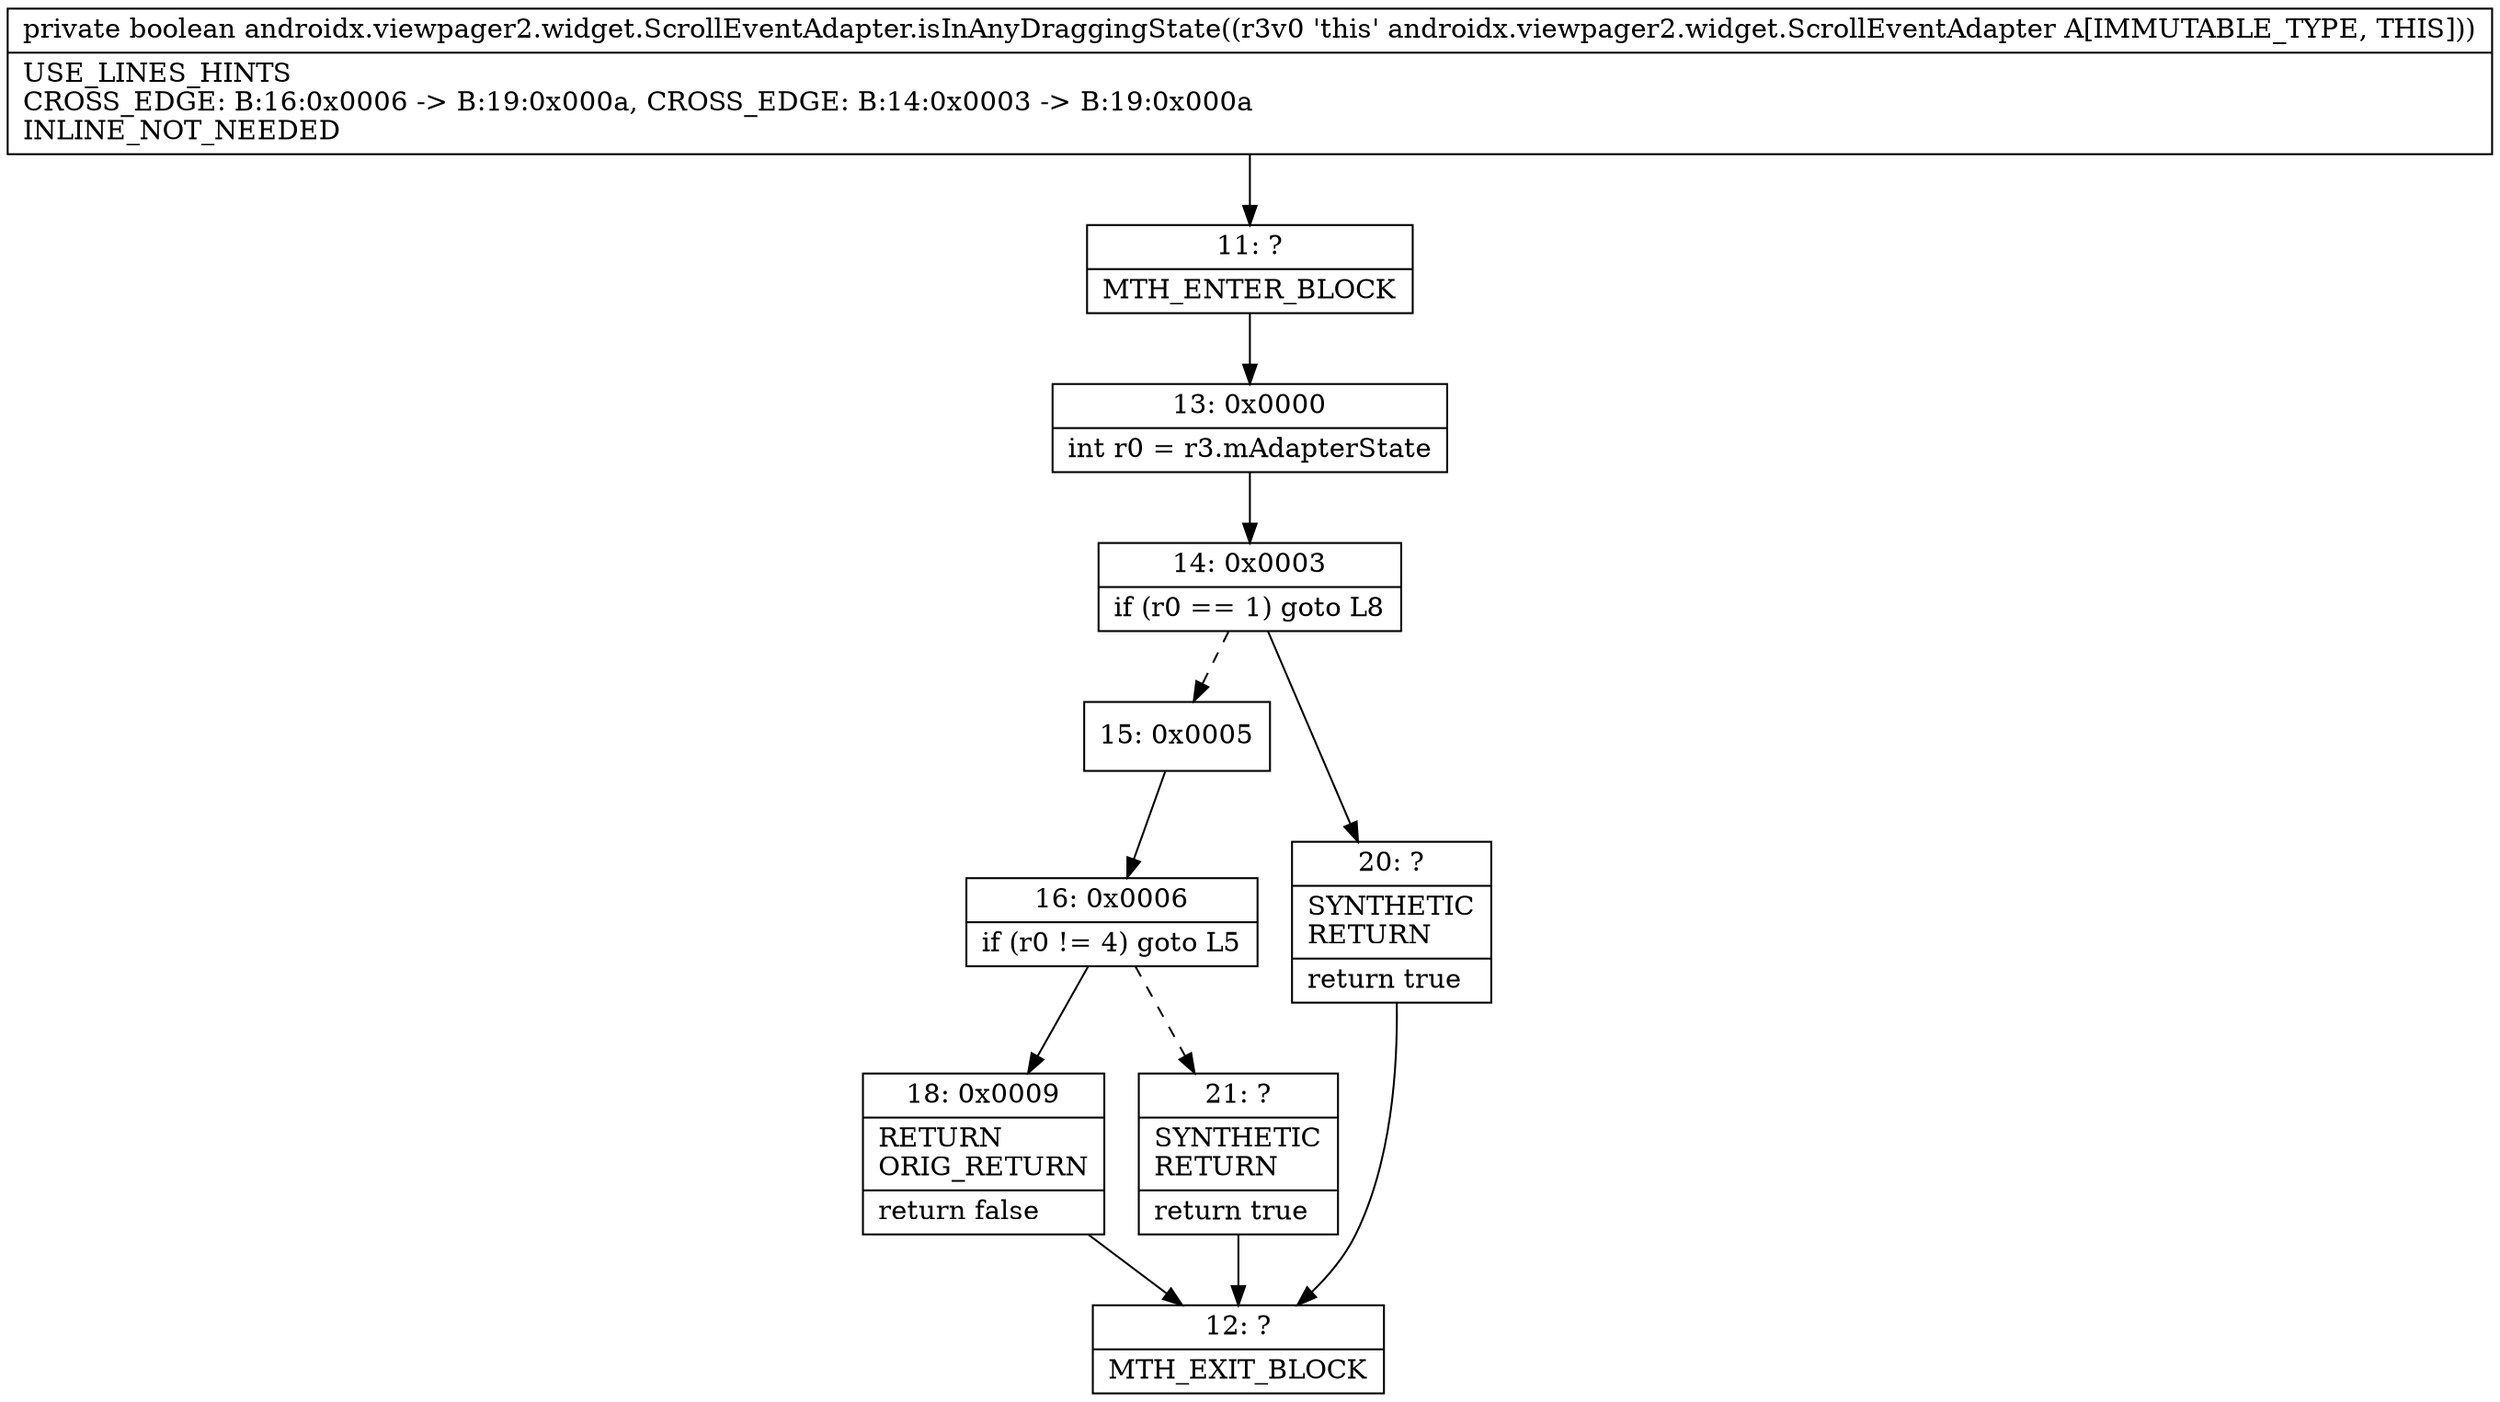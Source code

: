 digraph "CFG forandroidx.viewpager2.widget.ScrollEventAdapter.isInAnyDraggingState()Z" {
Node_11 [shape=record,label="{11\:\ ?|MTH_ENTER_BLOCK\l}"];
Node_13 [shape=record,label="{13\:\ 0x0000|int r0 = r3.mAdapterState\l}"];
Node_14 [shape=record,label="{14\:\ 0x0003|if (r0 == 1) goto L8\l}"];
Node_15 [shape=record,label="{15\:\ 0x0005}"];
Node_16 [shape=record,label="{16\:\ 0x0006|if (r0 != 4) goto L5\l}"];
Node_18 [shape=record,label="{18\:\ 0x0009|RETURN\lORIG_RETURN\l|return false\l}"];
Node_12 [shape=record,label="{12\:\ ?|MTH_EXIT_BLOCK\l}"];
Node_21 [shape=record,label="{21\:\ ?|SYNTHETIC\lRETURN\l|return true\l}"];
Node_20 [shape=record,label="{20\:\ ?|SYNTHETIC\lRETURN\l|return true\l}"];
MethodNode[shape=record,label="{private boolean androidx.viewpager2.widget.ScrollEventAdapter.isInAnyDraggingState((r3v0 'this' androidx.viewpager2.widget.ScrollEventAdapter A[IMMUTABLE_TYPE, THIS]))  | USE_LINES_HINTS\lCROSS_EDGE: B:16:0x0006 \-\> B:19:0x000a, CROSS_EDGE: B:14:0x0003 \-\> B:19:0x000a\lINLINE_NOT_NEEDED\l}"];
MethodNode -> Node_11;Node_11 -> Node_13;
Node_13 -> Node_14;
Node_14 -> Node_15[style=dashed];
Node_14 -> Node_20;
Node_15 -> Node_16;
Node_16 -> Node_18;
Node_16 -> Node_21[style=dashed];
Node_18 -> Node_12;
Node_21 -> Node_12;
Node_20 -> Node_12;
}

